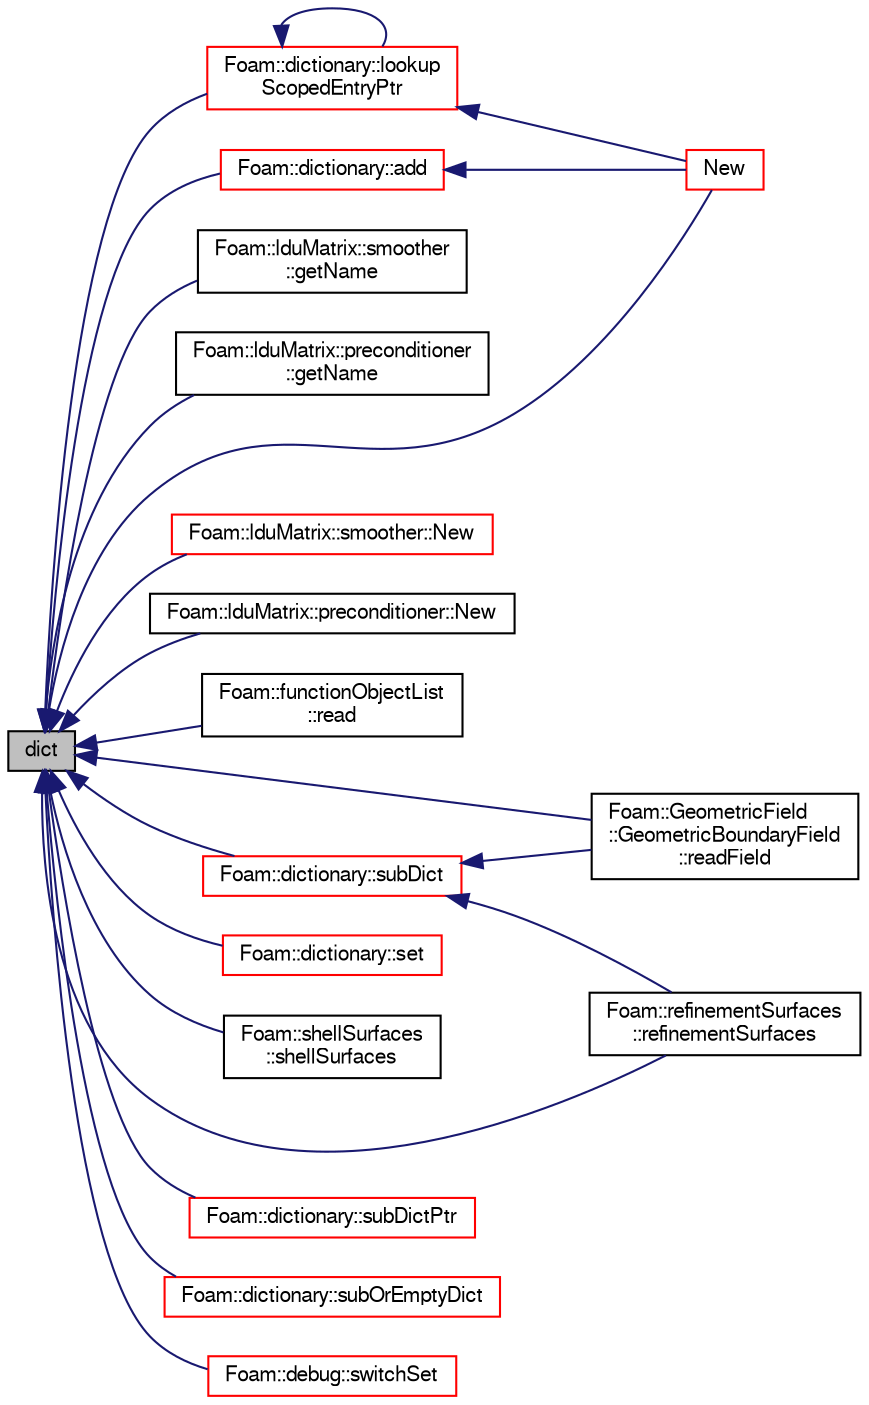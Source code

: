 digraph "dict"
{
  bgcolor="transparent";
  edge [fontname="FreeSans",fontsize="10",labelfontname="FreeSans",labelfontsize="10"];
  node [fontname="FreeSans",fontsize="10",shape=record];
  rankdir="LR";
  Node1 [label="dict",height=0.2,width=0.4,color="black", fillcolor="grey75", style="filled" fontcolor="black"];
  Node1 -> Node2 [dir="back",color="midnightblue",fontsize="10",style="solid",fontname="FreeSans"];
  Node2 [label="Foam::dictionary::add",height=0.2,width=0.4,color="red",URL="$a00502.html#ac2ddcab42322c8d8af5e5830ab4d431b",tooltip="Add a new entry. "];
  Node2 -> Node3 [dir="back",color="midnightblue",fontsize="10",style="solid",fontname="FreeSans"];
  Node3 [label="New",height=0.2,width=0.4,color="red",URL="$a00638.html#a8a226a546ec766d55192e65b55f87715",tooltip="Construct from Istream and insert into dictionary. "];
  Node1 -> Node4 [dir="back",color="midnightblue",fontsize="10",style="solid",fontname="FreeSans"];
  Node4 [label="Foam::lduMatrix::smoother\l::getName",height=0.2,width=0.4,color="black",URL="$a02289.html#ac59fad692d6ce7568c8086fe89073005",tooltip="Find the smoother name (directly or from a sub-dictionary) "];
  Node1 -> Node5 [dir="back",color="midnightblue",fontsize="10",style="solid",fontname="FreeSans"];
  Node5 [label="Foam::lduMatrix::preconditioner\l::getName",height=0.2,width=0.4,color="black",URL="$a01895.html#ac59fad692d6ce7568c8086fe89073005",tooltip="Find the preconditioner name (directly or from a sub-dictionary) "];
  Node1 -> Node6 [dir="back",color="midnightblue",fontsize="10",style="solid",fontname="FreeSans"];
  Node6 [label="Foam::dictionary::lookup\lScopedEntryPtr",height=0.2,width=0.4,color="red",URL="$a00502.html#a4bde2c3cb3a463f9e21f002fd07f2c8c",tooltip="Find and return an entry data stream pointer if present. "];
  Node6 -> Node6 [dir="back",color="midnightblue",fontsize="10",style="solid",fontname="FreeSans"];
  Node6 -> Node3 [dir="back",color="midnightblue",fontsize="10",style="solid",fontname="FreeSans"];
  Node1 -> Node3 [dir="back",color="midnightblue",fontsize="10",style="solid",fontname="FreeSans"];
  Node1 -> Node7 [dir="back",color="midnightblue",fontsize="10",style="solid",fontname="FreeSans"];
  Node7 [label="Foam::lduMatrix::smoother::New",height=0.2,width=0.4,color="red",URL="$a02289.html#a8d5691dd7f25aa4a7f95ac1e786df099",tooltip="Return a new smoother. "];
  Node1 -> Node8 [dir="back",color="midnightblue",fontsize="10",style="solid",fontname="FreeSans"];
  Node8 [label="Foam::lduMatrix::preconditioner::New",height=0.2,width=0.4,color="black",URL="$a01895.html#a10c523f8a576f467c2ebf477d43107b7",tooltip="Return a new preconditioner. "];
  Node1 -> Node9 [dir="back",color="midnightblue",fontsize="10",style="solid",fontname="FreeSans"];
  Node9 [label="Foam::functionObjectList\l::read",height=0.2,width=0.4,color="black",URL="$a00844.html#af816873151ddb0126e98bb2f914d8ed5",tooltip="Read and set the function objects if their data have changed. "];
  Node1 -> Node10 [dir="back",color="midnightblue",fontsize="10",style="solid",fontname="FreeSans"];
  Node10 [label="Foam::GeometricField\l::GeometricBoundaryField\l::readField",height=0.2,width=0.4,color="black",URL="$a00895.html#a3b159706bf20959b4215e3c90e2cdb2f",tooltip="Read the boundary field. "];
  Node1 -> Node11 [dir="back",color="midnightblue",fontsize="10",style="solid",fontname="FreeSans"];
  Node11 [label="Foam::refinementSurfaces\l::refinementSurfaces",height=0.2,width=0.4,color="black",URL="$a02054.html#a3eecea7df2307ad6efac0393c421de74",tooltip="Construct from surfaces and dictionary. "];
  Node1 -> Node12 [dir="back",color="midnightblue",fontsize="10",style="solid",fontname="FreeSans"];
  Node12 [label="Foam::dictionary::set",height=0.2,width=0.4,color="red",URL="$a00502.html#a8396ca7a6d20d7aeebc8b1ac9e18460b",tooltip="Assign a new entry, overwrite any existing entry. "];
  Node1 -> Node13 [dir="back",color="midnightblue",fontsize="10",style="solid",fontname="FreeSans"];
  Node13 [label="Foam::shellSurfaces\l::shellSurfaces",height=0.2,width=0.4,color="black",URL="$a02224.html#a2c429cbb881bcc26360946abf9c5f3b9",tooltip="Construct from geometry and dictionary. "];
  Node1 -> Node14 [dir="back",color="midnightblue",fontsize="10",style="solid",fontname="FreeSans"];
  Node14 [label="Foam::dictionary::subDict",height=0.2,width=0.4,color="red",URL="$a00502.html#a42a549aa3e2c88399585b6462f6dbeb3",tooltip="Find and return a sub-dictionary. "];
  Node14 -> Node10 [dir="back",color="midnightblue",fontsize="10",style="solid",fontname="FreeSans"];
  Node14 -> Node11 [dir="back",color="midnightblue",fontsize="10",style="solid",fontname="FreeSans"];
  Node1 -> Node15 [dir="back",color="midnightblue",fontsize="10",style="solid",fontname="FreeSans"];
  Node15 [label="Foam::dictionary::subDictPtr",height=0.2,width=0.4,color="red",URL="$a00502.html#a93064a45016151bd0299d7cbe7e79bf4",tooltip="Find and return a sub-dictionary pointer if present. "];
  Node1 -> Node16 [dir="back",color="midnightblue",fontsize="10",style="solid",fontname="FreeSans"];
  Node16 [label="Foam::dictionary::subOrEmptyDict",height=0.2,width=0.4,color="red",URL="$a00502.html#a9162446f5a508ee28a210d2bc19d2d1a",tooltip="Find and return a sub-dictionary as a copy, or. "];
  Node1 -> Node17 [dir="back",color="midnightblue",fontsize="10",style="solid",fontname="FreeSans"];
  Node17 [label="Foam::debug::switchSet",height=0.2,width=0.4,color="red",URL="$a10256.html#a02428a7a9aa138cfe5550361a4f1de83",tooltip="Internal function to lookup a sub-dictionary from controlDict. "];
}
